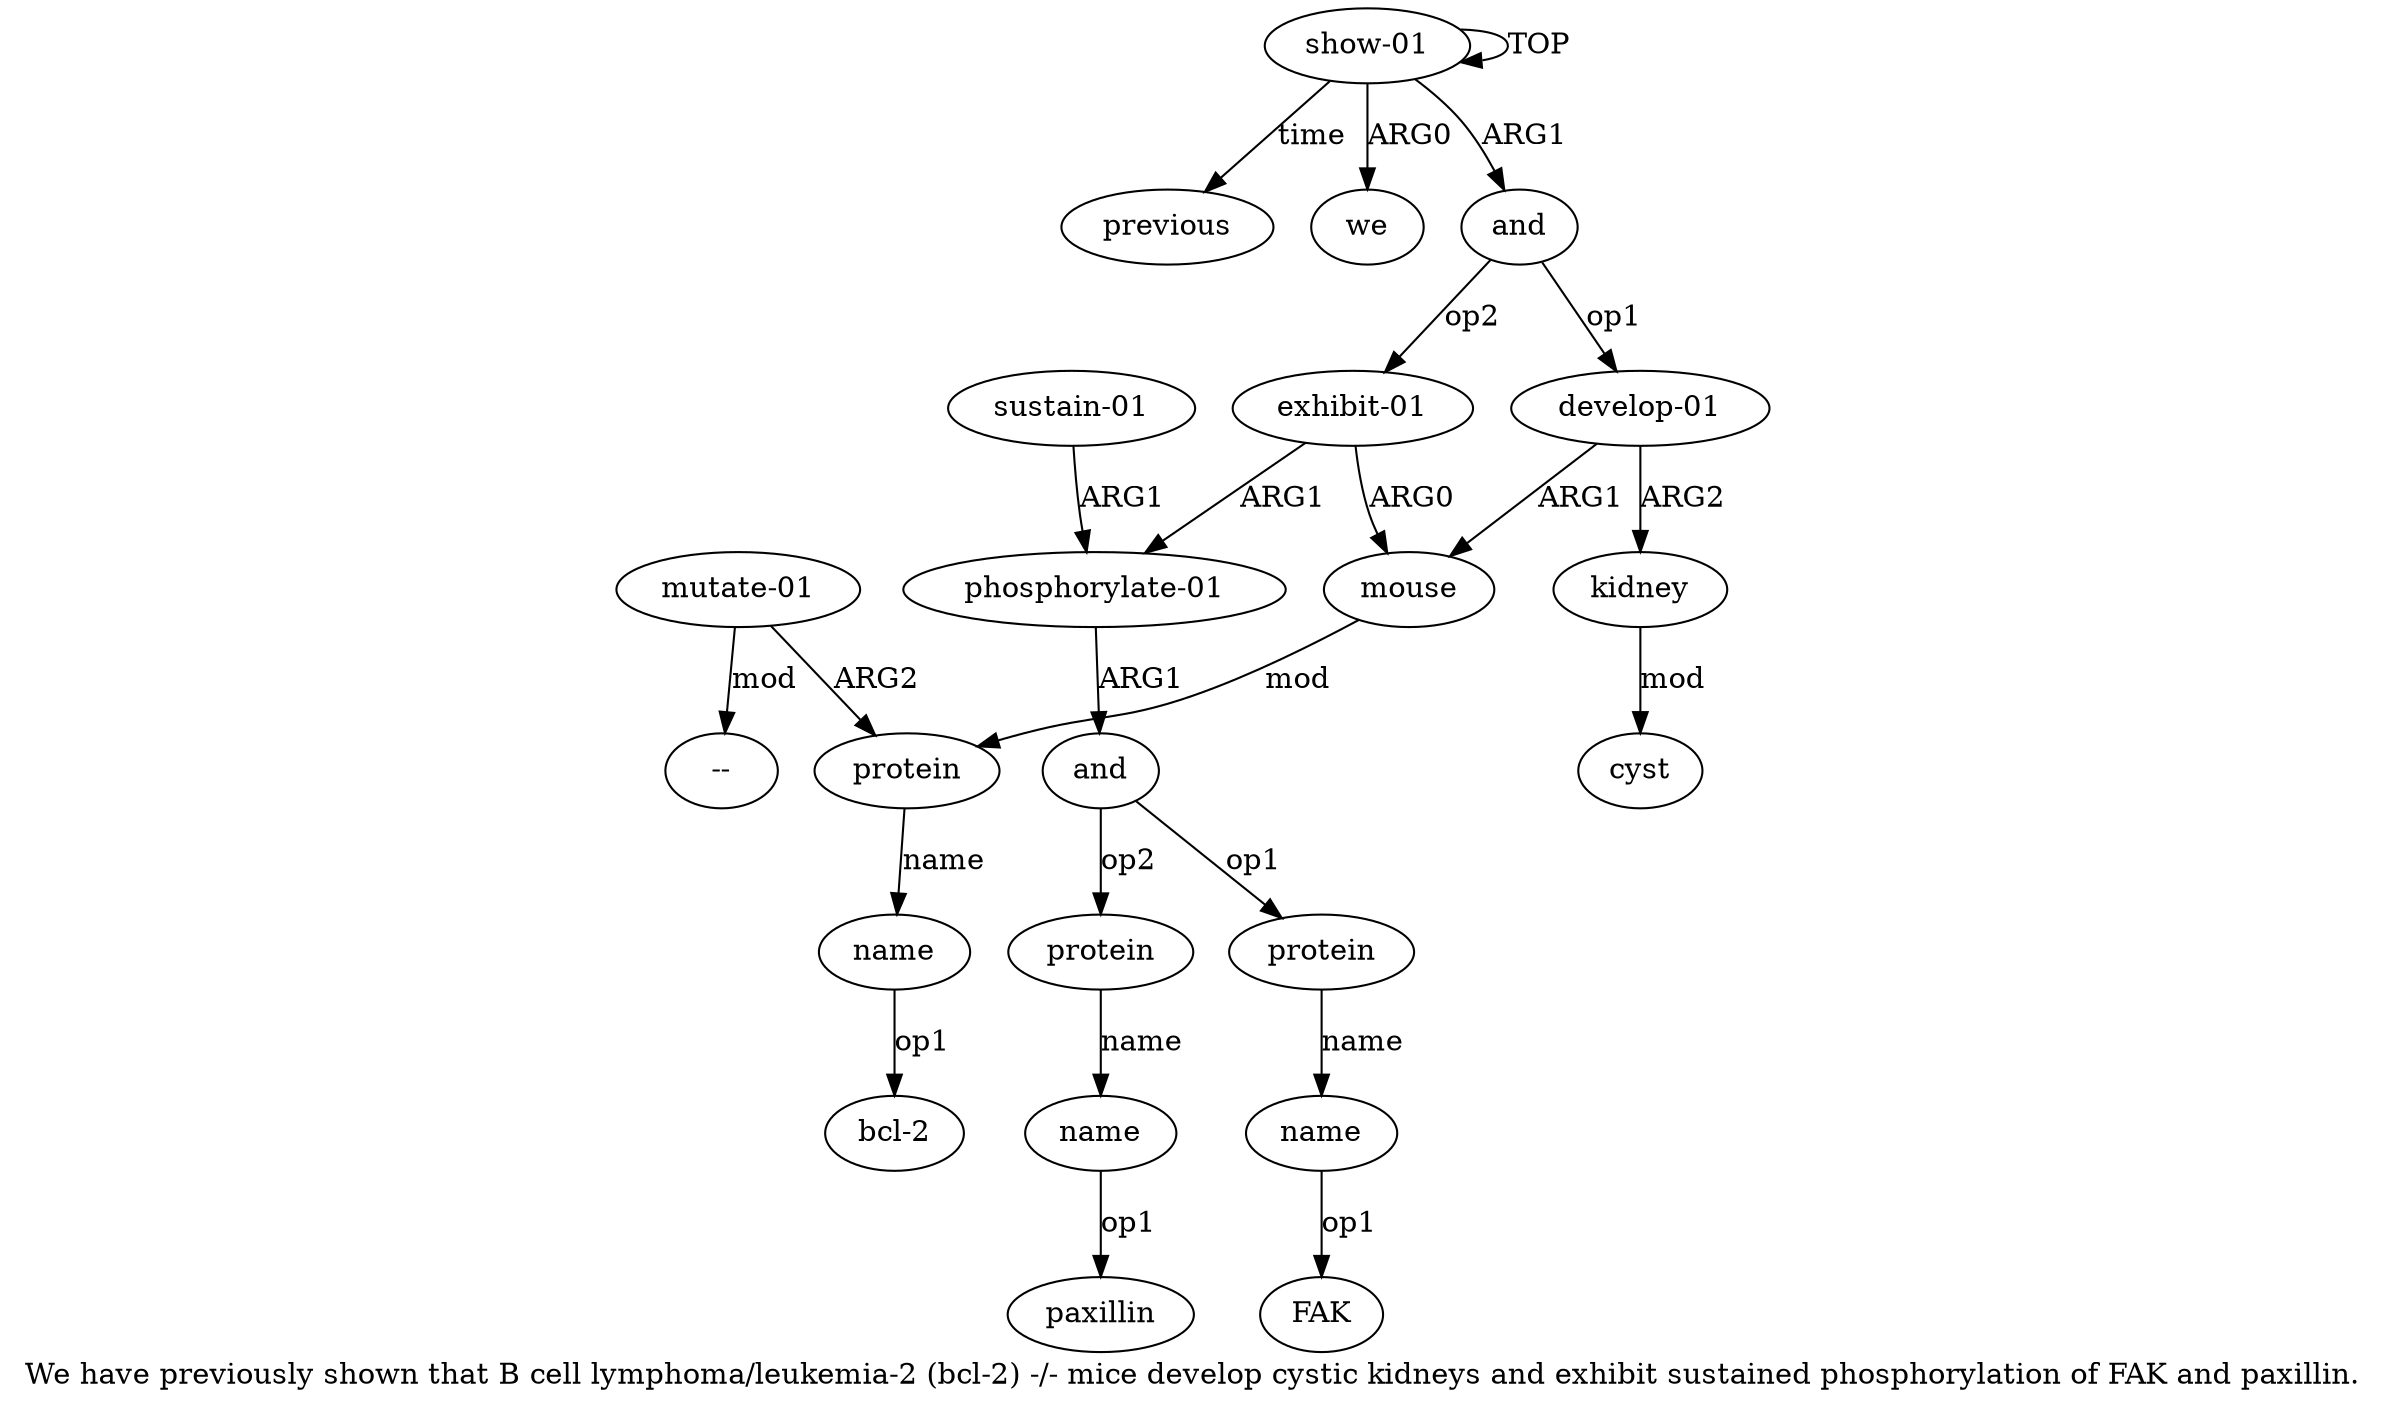 digraph  {
	graph [label="We have previously shown that B cell lymphoma/leukemia-2 (bcl-2) -/- mice develop cystic kidneys and exhibit sustained phosphorylation \
of FAK and paxillin."];
	node [label="\N"];
	"a7 --"	 [color=black,
		gold_ind=-1,
		gold_label="--",
		label="--",
		test_ind=-1,
		test_label="--"];
	"a6 bcl-2"	 [color=black,
		gold_ind=-1,
		gold_label="bcl-2",
		label="bcl-2",
		test_ind=-1,
		test_label="bcl-2"];
	a15	 [color=black,
		gold_ind=15,
		gold_label=protein,
		label=protein,
		test_ind=15,
		test_label=protein];
	a16	 [color=black,
		gold_ind=16,
		gold_label=name,
		label=name,
		test_ind=16,
		test_label=name];
	a15 -> a16 [key=0,
	color=black,
	gold_label=name,
	label=name,
	test_label=name];
a14 [color=black,
	gold_ind=14,
	gold_label=name,
	label=name,
	test_ind=14,
	test_label=name];
"a14 FAK" [color=black,
	gold_ind=-1,
	gold_label=FAK,
	label=FAK,
	test_ind=-1,
	test_label=FAK];
a14 -> "a14 FAK" [key=0,
color=black,
gold_label=op1,
label=op1,
test_label=op1];
a17 [color=black,
gold_ind=17,
gold_label="sustain-01",
label="sustain-01",
test_ind=17,
test_label="sustain-01"];
a11 [color=black,
gold_ind=11,
gold_label="phosphorylate-01",
label="phosphorylate-01",
test_ind=11,
test_label="phosphorylate-01"];
a17 -> a11 [key=0,
color=black,
gold_label=ARG1,
label=ARG1,
test_label=ARG1];
"a16 paxillin" [color=black,
gold_ind=-1,
gold_label=paxillin,
label=paxillin,
test_ind=-1,
test_label=paxillin];
a16 -> "a16 paxillin" [key=0,
color=black,
gold_label=op1,
label=op1,
test_label=op1];
a12 [color=black,
gold_ind=12,
gold_label=and,
label=and,
test_ind=12,
test_label=and];
a11 -> a12 [key=0,
color=black,
gold_label=ARG1,
label=ARG1,
test_label=ARG1];
a10 [color=black,
gold_ind=10,
gold_label="exhibit-01",
label="exhibit-01",
test_ind=10,
test_label="exhibit-01"];
a10 -> a11 [key=0,
color=black,
gold_label=ARG1,
label=ARG1,
test_label=ARG1];
a4 [color=black,
gold_ind=4,
gold_label=mouse,
label=mouse,
test_ind=4,
test_label=mouse];
a10 -> a4 [key=0,
color=black,
gold_label=ARG0,
label=ARG0,
test_label=ARG0];
a13 [color=black,
gold_ind=13,
gold_label=protein,
label=protein,
test_ind=13,
test_label=protein];
a13 -> a14 [key=0,
color=black,
gold_label=name,
label=name,
test_label=name];
a12 -> a15 [key=0,
color=black,
gold_label=op2,
label=op2,
test_label=op2];
a12 -> a13 [key=0,
color=black,
gold_label=op1,
label=op1,
test_label=op1];
a18 [color=black,
gold_ind=18,
gold_label=previous,
label=previous,
test_ind=18,
test_label=previous];
a1 [color=black,
gold_ind=1,
gold_label=we,
label=we,
test_ind=1,
test_label=we];
a0 [color=black,
gold_ind=0,
gold_label="show-01",
label="show-01",
test_ind=0,
test_label="show-01"];
a0 -> a18 [key=0,
color=black,
gold_label=time,
label=time,
test_label=time];
a0 -> a1 [key=0,
color=black,
gold_label=ARG0,
label=ARG0,
test_label=ARG0];
a0 -> a0 [key=0,
color=black,
gold_label=TOP,
label=TOP,
test_label=TOP];
a2 [color=black,
gold_ind=2,
gold_label=and,
label=and,
test_ind=2,
test_label=and];
a0 -> a2 [key=0,
color=black,
gold_label=ARG1,
label=ARG1,
test_label=ARG1];
a3 [color=black,
gold_ind=3,
gold_label="develop-01",
label="develop-01",
test_ind=3,
test_label="develop-01"];
a3 -> a4 [key=0,
color=black,
gold_label=ARG1,
label=ARG1,
test_label=ARG1];
a8 [color=black,
gold_ind=8,
gold_label=kidney,
label=kidney,
test_ind=8,
test_label=kidney];
a3 -> a8 [key=0,
color=black,
gold_label=ARG2,
label=ARG2,
test_label=ARG2];
a2 -> a10 [key=0,
color=black,
gold_label=op2,
label=op2,
test_label=op2];
a2 -> a3 [key=0,
color=black,
gold_label=op1,
label=op1,
test_label=op1];
a5 [color=black,
gold_ind=5,
gold_label=protein,
label=protein,
test_ind=5,
test_label=protein];
a6 [color=black,
gold_ind=6,
gold_label=name,
label=name,
test_ind=6,
test_label=name];
a5 -> a6 [key=0,
color=black,
gold_label=name,
label=name,
test_label=name];
a4 -> a5 [key=0,
color=black,
gold_label=mod,
label=mod,
test_label=mod];
a7 [color=black,
gold_ind=7,
gold_label="mutate-01",
label="mutate-01",
test_ind=7,
test_label="mutate-01"];
a7 -> "a7 --" [key=0,
color=black,
gold_label=mod,
label=mod,
test_label=mod];
a7 -> a5 [key=0,
color=black,
gold_label=ARG2,
label=ARG2,
test_label=ARG2];
a6 -> "a6 bcl-2" [key=0,
color=black,
gold_label=op1,
label=op1,
test_label=op1];
a9 [color=black,
gold_ind=9,
gold_label=cyst,
label=cyst,
test_ind=9,
test_label=cyst];
a8 -> a9 [key=0,
color=black,
gold_label=mod,
label=mod,
test_label=mod];
}
